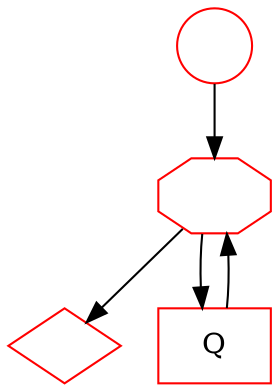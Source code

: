digraph G {

    S [label="", shape=circle, color=red];
    E [label="", shape=diamond, color=red];

    W [label="", shape=octagon, color=red];

    M [label="Q", shape=rect, color=red];

S->W;

M->W;

W->E;
W->M;


}
